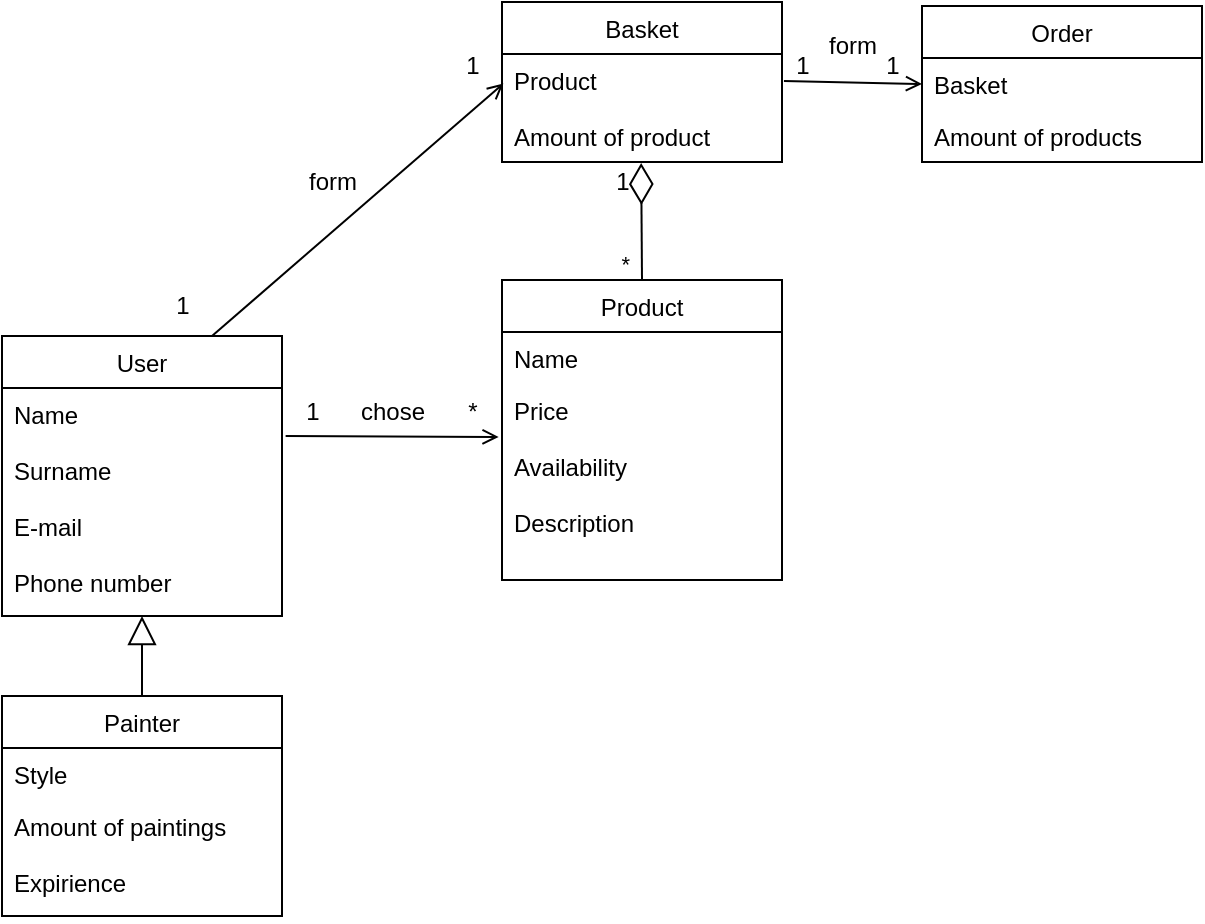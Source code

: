<mxfile version="20.5.1" type="device"><diagram id="mCyr1kptdM3YggUfpTlr" name="Page-1"><mxGraphModel dx="1128" dy="1730" grid="1" gridSize="10" guides="1" tooltips="1" connect="1" arrows="1" fold="1" page="1" pageScale="1" pageWidth="850" pageHeight="1100" math="0" shadow="0"><root><mxCell id="0"/><mxCell id="1" parent="0"/><mxCell id="F_9ewS4ifNzQotgIA7lL-1" value="User" style="swimlane;fontStyle=0;childLayout=stackLayout;horizontal=1;startSize=26;fillColor=none;horizontalStack=0;resizeParent=1;resizeParentMax=0;resizeLast=0;collapsible=1;marginBottom=0;" vertex="1" parent="1"><mxGeometry x="200" y="-290" width="140" height="140" as="geometry"/></mxCell><mxCell id="F_9ewS4ifNzQotgIA7lL-3" value="Name&#10;&#10;Surname &#10;&#10;E-mail&#10;&#10;Phone number" style="text;strokeColor=none;fillColor=none;align=left;verticalAlign=top;spacingLeft=4;spacingRight=4;overflow=hidden;rotatable=0;points=[[0,0.5],[1,0.5]];portConstraint=eastwest;" vertex="1" parent="F_9ewS4ifNzQotgIA7lL-1"><mxGeometry y="26" width="140" height="114" as="geometry"/></mxCell><mxCell id="F_9ewS4ifNzQotgIA7lL-5" value="Painter" style="swimlane;fontStyle=0;childLayout=stackLayout;horizontal=1;startSize=26;fillColor=none;horizontalStack=0;resizeParent=1;resizeParentMax=0;resizeLast=0;collapsible=1;marginBottom=0;" vertex="1" parent="1"><mxGeometry x="200" y="-110" width="140" height="110" as="geometry"/></mxCell><mxCell id="F_9ewS4ifNzQotgIA7lL-6" value="Style" style="text;strokeColor=none;fillColor=none;align=left;verticalAlign=top;spacingLeft=4;spacingRight=4;overflow=hidden;rotatable=0;points=[[0,0.5],[1,0.5]];portConstraint=eastwest;" vertex="1" parent="F_9ewS4ifNzQotgIA7lL-5"><mxGeometry y="26" width="140" height="26" as="geometry"/></mxCell><mxCell id="F_9ewS4ifNzQotgIA7lL-7" value="Amount of paintings&#10;&#10;Expirience" style="text;strokeColor=none;fillColor=none;align=left;verticalAlign=top;spacingLeft=4;spacingRight=4;overflow=hidden;rotatable=0;points=[[0,0.5],[1,0.5]];portConstraint=eastwest;" vertex="1" parent="F_9ewS4ifNzQotgIA7lL-5"><mxGeometry y="52" width="140" height="58" as="geometry"/></mxCell><mxCell id="F_9ewS4ifNzQotgIA7lL-8" value="" style="endArrow=block;endFill=0;endSize=12;html=1;rounded=0;exitX=0.5;exitY=0;exitDx=0;exitDy=0;" edge="1" parent="1" source="F_9ewS4ifNzQotgIA7lL-5"><mxGeometry width="160" relative="1" as="geometry"><mxPoint x="116" y="-230" as="sourcePoint"/><mxPoint x="270" y="-150" as="targetPoint"/></mxGeometry></mxCell><mxCell id="F_9ewS4ifNzQotgIA7lL-11" value="Basket" style="swimlane;fontStyle=0;childLayout=stackLayout;horizontal=1;startSize=26;fillColor=none;horizontalStack=0;resizeParent=1;resizeParentMax=0;resizeLast=0;collapsible=1;marginBottom=0;" vertex="1" parent="1"><mxGeometry x="450" y="-457" width="140" height="80" as="geometry"/></mxCell><mxCell id="F_9ewS4ifNzQotgIA7lL-13" value="Product&#10;&#10;Amount of product" style="text;strokeColor=none;fillColor=none;align=left;verticalAlign=top;spacingLeft=4;spacingRight=4;overflow=hidden;rotatable=0;points=[[0,0.5],[1,0.5]];portConstraint=eastwest;" vertex="1" parent="F_9ewS4ifNzQotgIA7lL-11"><mxGeometry y="26" width="140" height="54" as="geometry"/></mxCell><mxCell id="F_9ewS4ifNzQotgIA7lL-16" value="Order" style="swimlane;fontStyle=0;childLayout=stackLayout;horizontal=1;startSize=26;fillColor=none;horizontalStack=0;resizeParent=1;resizeParentMax=0;resizeLast=0;collapsible=1;marginBottom=0;" vertex="1" parent="1"><mxGeometry x="660" y="-455" width="140" height="78" as="geometry"/></mxCell><mxCell id="F_9ewS4ifNzQotgIA7lL-17" value="Basket" style="text;strokeColor=none;fillColor=none;align=left;verticalAlign=top;spacingLeft=4;spacingRight=4;overflow=hidden;rotatable=0;points=[[0,0.5],[1,0.5]];portConstraint=eastwest;" vertex="1" parent="F_9ewS4ifNzQotgIA7lL-16"><mxGeometry y="26" width="140" height="26" as="geometry"/></mxCell><mxCell id="F_9ewS4ifNzQotgIA7lL-18" value="Amount of products" style="text;strokeColor=none;fillColor=none;align=left;verticalAlign=top;spacingLeft=4;spacingRight=4;overflow=hidden;rotatable=0;points=[[0,0.5],[1,0.5]];portConstraint=eastwest;" vertex="1" parent="F_9ewS4ifNzQotgIA7lL-16"><mxGeometry y="52" width="140" height="26" as="geometry"/></mxCell><mxCell id="F_9ewS4ifNzQotgIA7lL-20" value="Product" style="swimlane;fontStyle=0;childLayout=stackLayout;horizontal=1;startSize=26;fillColor=none;horizontalStack=0;resizeParent=1;resizeParentMax=0;resizeLast=0;collapsible=1;marginBottom=0;" vertex="1" parent="1"><mxGeometry x="450" y="-318" width="140" height="150" as="geometry"/></mxCell><mxCell id="F_9ewS4ifNzQotgIA7lL-21" value="Name" style="text;strokeColor=none;fillColor=none;align=left;verticalAlign=top;spacingLeft=4;spacingRight=4;overflow=hidden;rotatable=0;points=[[0,0.5],[1,0.5]];portConstraint=eastwest;" vertex="1" parent="F_9ewS4ifNzQotgIA7lL-20"><mxGeometry y="26" width="140" height="26" as="geometry"/></mxCell><mxCell id="F_9ewS4ifNzQotgIA7lL-22" value="Price&#10;&#10;Availability&#10;&#10;Description" style="text;strokeColor=none;fillColor=none;align=left;verticalAlign=top;spacingLeft=4;spacingRight=4;overflow=hidden;rotatable=0;points=[[0,0.5],[1,0.5]];portConstraint=eastwest;" vertex="1" parent="F_9ewS4ifNzQotgIA7lL-20"><mxGeometry y="52" width="140" height="98" as="geometry"/></mxCell><mxCell id="F_9ewS4ifNzQotgIA7lL-25" value="" style="endArrow=none;html=1;rounded=0;endFill=0;strokeWidth=1;entryX=1.013;entryY=0.21;entryDx=0;entryDy=0;startArrow=open;startFill=0;endSize=14;entryPerimeter=0;exitX=-0.012;exitY=0.27;exitDx=0;exitDy=0;exitPerimeter=0;" edge="1" parent="1" source="F_9ewS4ifNzQotgIA7lL-22" target="F_9ewS4ifNzQotgIA7lL-3"><mxGeometry width="50" height="50" relative="1" as="geometry"><mxPoint x="119.94" y="-564" as="sourcePoint"/><mxPoint x="-41.94" y="-390" as="targetPoint"/><Array as="points"/></mxGeometry></mxCell><mxCell id="F_9ewS4ifNzQotgIA7lL-26" value="chose" style="text;html=1;align=center;verticalAlign=middle;resizable=0;points=[];autosize=1;strokeColor=none;fillColor=none;" vertex="1" parent="1"><mxGeometry x="365" y="-267" width="60" height="30" as="geometry"/></mxCell><mxCell id="F_9ewS4ifNzQotgIA7lL-27" value="1" style="text;html=1;align=center;verticalAlign=middle;resizable=0;points=[];autosize=1;strokeColor=none;fillColor=none;" vertex="1" parent="1"><mxGeometry x="340" y="-267" width="30" height="30" as="geometry"/></mxCell><mxCell id="F_9ewS4ifNzQotgIA7lL-28" value="*" style="text;html=1;align=center;verticalAlign=middle;resizable=0;points=[];autosize=1;strokeColor=none;fillColor=none;" vertex="1" parent="1"><mxGeometry x="420" y="-267" width="30" height="30" as="geometry"/></mxCell><mxCell id="F_9ewS4ifNzQotgIA7lL-29" value="" style="endArrow=none;html=1;endSize=12;startArrow=diamondThin;startSize=18;startFill=0;exitX=0.497;exitY=1.01;exitDx=0;exitDy=0;entryX=0.5;entryY=0;entryDx=0;entryDy=0;exitPerimeter=0;" edge="1" parent="1" source="F_9ewS4ifNzQotgIA7lL-13" target="F_9ewS4ifNzQotgIA7lL-20"><mxGeometry relative="1" as="geometry"><mxPoint x="600" y="-427" as="sourcePoint"/><mxPoint x="668.32" y="-433.116" as="targetPoint"/></mxGeometry></mxCell><mxCell id="F_9ewS4ifNzQotgIA7lL-30" value="*" style="edgeLabel;resizable=0;html=1;align=right;verticalAlign=top;" connectable="0" vertex="1" parent="F_9ewS4ifNzQotgIA7lL-29"><mxGeometry x="1" relative="1" as="geometry"><mxPoint x="-6" y="-21" as="offset"/></mxGeometry></mxCell><mxCell id="F_9ewS4ifNzQotgIA7lL-31" value="1" style="text;html=1;align=center;verticalAlign=middle;resizable=0;points=[];autosize=1;strokeColor=none;fillColor=none;" vertex="1" parent="1"><mxGeometry x="495" y="-382" width="30" height="30" as="geometry"/></mxCell><mxCell id="F_9ewS4ifNzQotgIA7lL-33" value="" style="endArrow=none;html=1;rounded=0;endFill=0;strokeWidth=1;entryX=0.75;entryY=0;entryDx=0;entryDy=0;startArrow=open;startFill=0;endSize=14;exitX=0.005;exitY=0.273;exitDx=0;exitDy=0;exitPerimeter=0;" edge="1" parent="1" source="F_9ewS4ifNzQotgIA7lL-13" target="F_9ewS4ifNzQotgIA7lL-1"><mxGeometry width="50" height="50" relative="1" as="geometry"><mxPoint x="458.32" y="-229.54" as="sourcePoint"/><mxPoint x="351.82" y="-230.06" as="targetPoint"/><Array as="points"/></mxGeometry></mxCell><mxCell id="F_9ewS4ifNzQotgIA7lL-34" value="1" style="text;html=1;align=center;verticalAlign=middle;resizable=0;points=[];autosize=1;strokeColor=none;fillColor=none;" vertex="1" parent="1"><mxGeometry x="275" y="-320" width="30" height="30" as="geometry"/></mxCell><mxCell id="F_9ewS4ifNzQotgIA7lL-35" value="1" style="text;html=1;align=center;verticalAlign=middle;resizable=0;points=[];autosize=1;strokeColor=none;fillColor=none;" vertex="1" parent="1"><mxGeometry x="420" y="-440" width="30" height="30" as="geometry"/></mxCell><mxCell id="F_9ewS4ifNzQotgIA7lL-36" value="form" style="text;html=1;align=center;verticalAlign=middle;resizable=0;points=[];autosize=1;strokeColor=none;fillColor=none;" vertex="1" parent="1"><mxGeometry x="340" y="-382" width="50" height="30" as="geometry"/></mxCell><mxCell id="F_9ewS4ifNzQotgIA7lL-38" value="" style="endArrow=none;html=1;rounded=0;endFill=0;strokeWidth=1;entryX=1.007;entryY=0.249;entryDx=0;entryDy=0;startArrow=open;startFill=0;endSize=14;exitX=0;exitY=0.5;exitDx=0;exitDy=0;entryPerimeter=0;" edge="1" parent="1" source="F_9ewS4ifNzQotgIA7lL-17" target="F_9ewS4ifNzQotgIA7lL-13"><mxGeometry width="50" height="50" relative="1" as="geometry"><mxPoint x="460.7" y="-406.258" as="sourcePoint"/><mxPoint x="315" y="-280" as="targetPoint"/><Array as="points"/></mxGeometry></mxCell><mxCell id="F_9ewS4ifNzQotgIA7lL-39" value="form" style="text;html=1;align=center;verticalAlign=middle;resizable=0;points=[];autosize=1;strokeColor=none;fillColor=none;" vertex="1" parent="1"><mxGeometry x="600" y="-450" width="50" height="30" as="geometry"/></mxCell><mxCell id="F_9ewS4ifNzQotgIA7lL-40" value="1" style="text;html=1;align=center;verticalAlign=middle;resizable=0;points=[];autosize=1;strokeColor=none;fillColor=none;" vertex="1" parent="1"><mxGeometry x="585" y="-440" width="30" height="30" as="geometry"/></mxCell><mxCell id="F_9ewS4ifNzQotgIA7lL-41" value="1" style="text;html=1;align=center;verticalAlign=middle;resizable=0;points=[];autosize=1;strokeColor=none;fillColor=none;" vertex="1" parent="1"><mxGeometry x="630" y="-440" width="30" height="30" as="geometry"/></mxCell></root></mxGraphModel></diagram></mxfile>